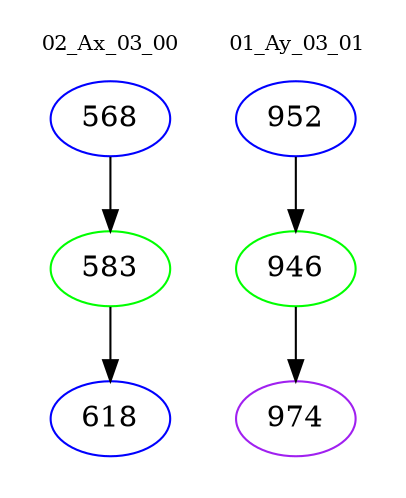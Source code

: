 digraph{
subgraph cluster_0 {
color = white
label = "02_Ax_03_00";
fontsize=10;
T0_568 [label="568", color="blue"]
T0_568 -> T0_583 [color="black"]
T0_583 [label="583", color="green"]
T0_583 -> T0_618 [color="black"]
T0_618 [label="618", color="blue"]
}
subgraph cluster_1 {
color = white
label = "01_Ay_03_01";
fontsize=10;
T1_952 [label="952", color="blue"]
T1_952 -> T1_946 [color="black"]
T1_946 [label="946", color="green"]
T1_946 -> T1_974 [color="black"]
T1_974 [label="974", color="purple"]
}
}
